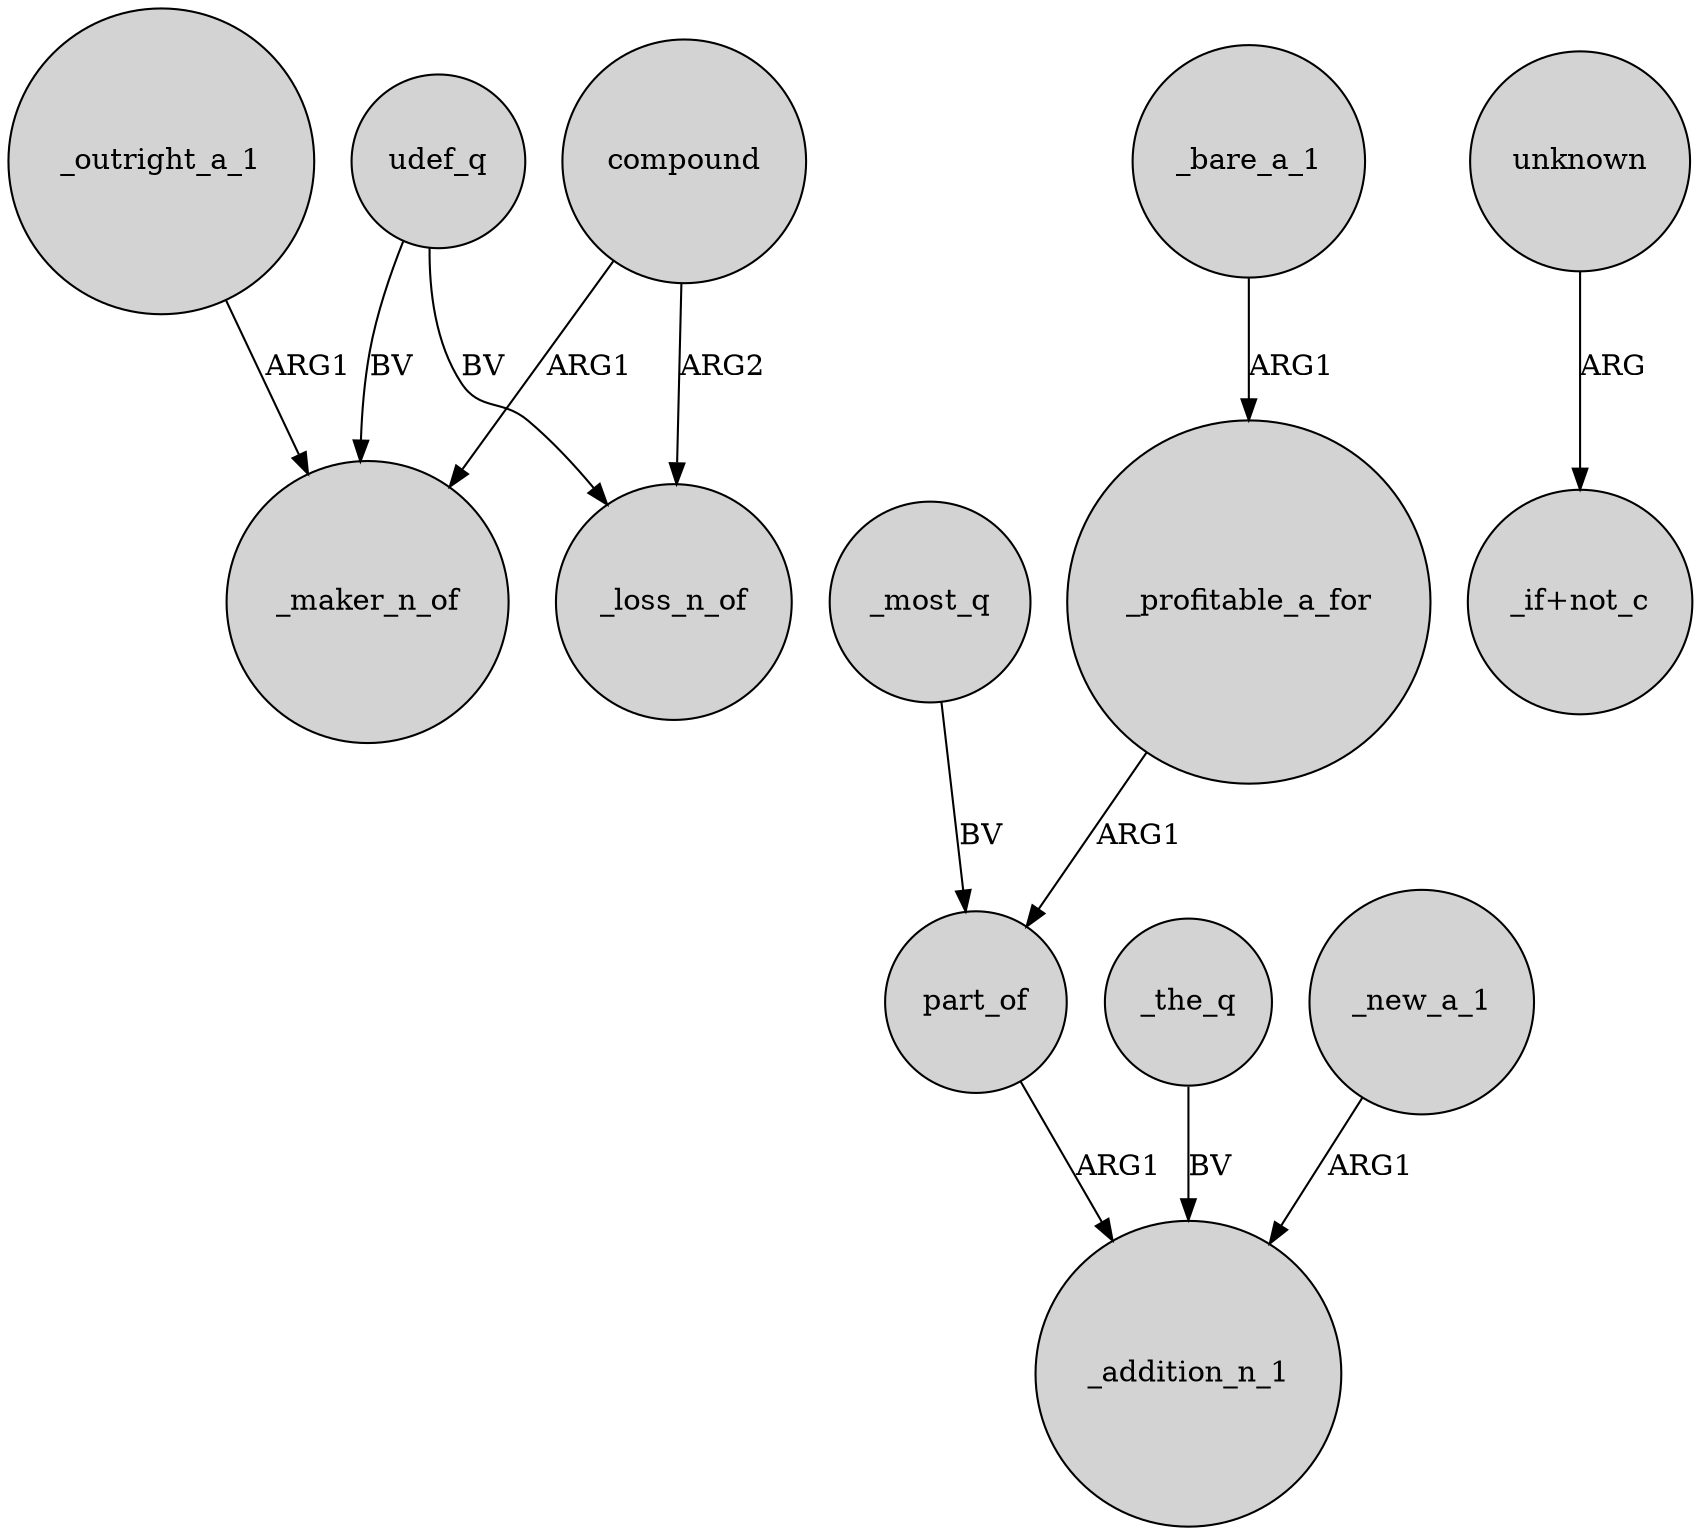 digraph {
	node [shape=circle style=filled]
	_outright_a_1 -> _maker_n_of [label=ARG1]
	_most_q -> part_of [label=BV]
	compound -> _maker_n_of [label=ARG1]
	_bare_a_1 -> _profitable_a_for [label=ARG1]
	unknown -> "_if+not_c" [label=ARG]
	part_of -> _addition_n_1 [label=ARG1]
	udef_q -> _maker_n_of [label=BV]
	_the_q -> _addition_n_1 [label=BV]
	compound -> _loss_n_of [label=ARG2]
	udef_q -> _loss_n_of [label=BV]
	_new_a_1 -> _addition_n_1 [label=ARG1]
	_profitable_a_for -> part_of [label=ARG1]
}
